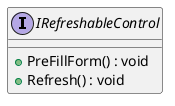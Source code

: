 @startuml
interface IRefreshableControl {
    + PreFillForm() : void
    + Refresh() : void
}
@enduml
